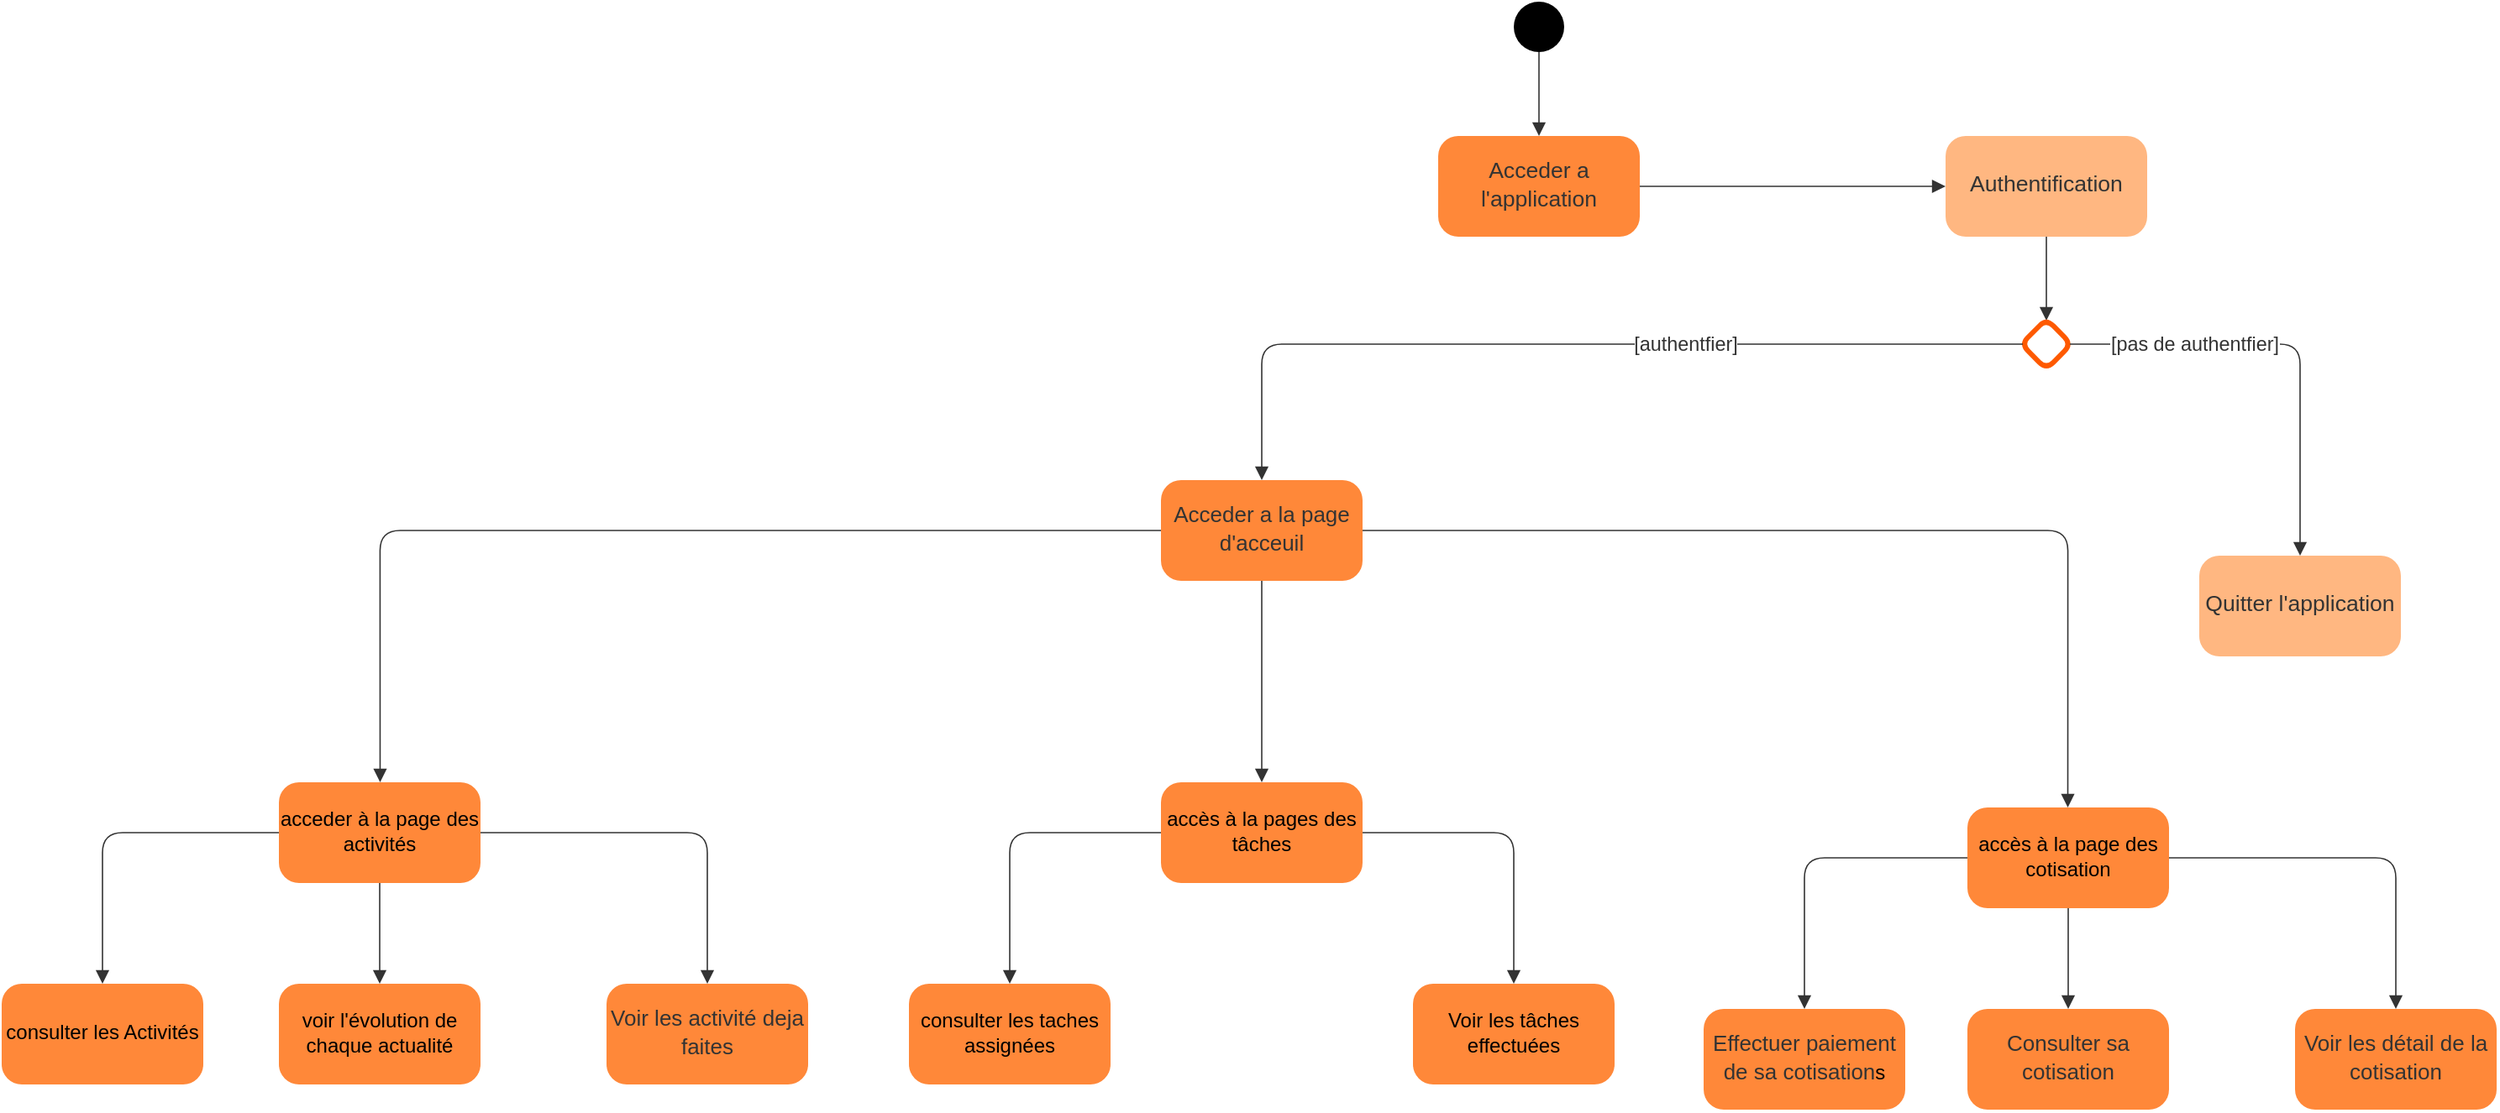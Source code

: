<mxfile version="22.1.11" type="device">
  <diagram name="Page-1" id="SCJt3nr_hNrYXdndDBRF">
    <mxGraphModel dx="1956" dy="964" grid="1" gridSize="10" guides="1" tooltips="1" connect="1" arrows="1" fold="1" page="1" pageScale="1" pageWidth="827" pageHeight="1169" math="0" shadow="0">
      <root>
        <mxCell id="0" />
        <mxCell id="1" parent="0" />
        <mxCell id="NvJXNxdiE3e1W2djJIhd-85" value="" style="html=1;overflow=block;blockSpacing=1;whiteSpace=wrap;ellipse;fillColor=#000000;fontSize=13;spacing=0;strokeOpacity=0;fillOpacity=100;rounded=1;absoluteArcSize=1;arcSize=12;strokeWidth=0.8;lucidId=UdhJT-iROB7Z;" vertex="1" parent="1">
          <mxGeometry x="930" y="90" width="30" height="30" as="geometry" />
        </mxCell>
        <mxCell id="NvJXNxdiE3e1W2djJIhd-86" value="" style="html=1;jettySize=18;whiteSpace=wrap;overflow=block;blockSpacing=1;fontSize=13;strokeColor=#333333;strokeOpacity=100;strokeWidth=0.8;rounded=1;arcSize=24;edgeStyle=orthogonalEdgeStyle;startArrow=none;endArrow=block;endFill=1;exitX=0.5;exitY=1;exitPerimeter=0;entryX=0.5;entryY=0;entryPerimeter=0;lucidId=UdhJqvFDY5rx;" edge="1" parent="1" source="NvJXNxdiE3e1W2djJIhd-85" target="NvJXNxdiE3e1W2djJIhd-87">
          <mxGeometry width="100" height="100" relative="1" as="geometry">
            <Array as="points" />
          </mxGeometry>
        </mxCell>
        <mxCell id="NvJXNxdiE3e1W2djJIhd-87" value="&lt;div style=&quot;display: flex; justify-content: center; text-align: center; align-items: baseline; font-size: 0; line-height: 1.25;margin-top: -2px;&quot;&gt;&lt;span&gt;&lt;span style=&quot;font-size:13.3px;color:#333333;&quot;&gt;Acceder a l&#39;application&lt;/span&gt;&lt;/span&gt;&lt;/div&gt;" style="rounded=1;arcSize=20;whiteSpace=wrap;overflow=block;blockSpacing=1;html=1;fontSize=13;spacing=0;strokeOpacity=0;fillOpacity=100;fillColor=#ff8839;strokeWidth=0.8;" vertex="1" parent="1">
          <mxGeometry x="885" y="170" width="120" height="60" as="geometry" />
        </mxCell>
        <mxCell id="NvJXNxdiE3e1W2djJIhd-88" value="" style="html=1;jettySize=18;whiteSpace=wrap;overflow=block;blockSpacing=1;fontSize=13;strokeColor=#333333;strokeOpacity=100;strokeWidth=0.8;rounded=1;arcSize=24;edgeStyle=orthogonalEdgeStyle;startArrow=none;endArrow=block;endFill=1;exitX=1;exitY=0.5;exitPerimeter=0;entryX=0;entryY=0.5;entryPerimeter=0;lucidId=UdhJdGlUrQk1;" edge="1" parent="1" source="NvJXNxdiE3e1W2djJIhd-87" target="NvJXNxdiE3e1W2djJIhd-89">
          <mxGeometry width="100" height="100" relative="1" as="geometry">
            <Array as="points" />
          </mxGeometry>
        </mxCell>
        <mxCell id="NvJXNxdiE3e1W2djJIhd-89" value="&lt;div style=&quot;display: flex; justify-content: center; text-align: center; align-items: baseline; font-size: 0; line-height: 1.25;margin-top: -2px;&quot;&gt;&lt;span&gt;&lt;span style=&quot;font-size:13.3px;color:#333333;&quot;&gt;Authentification&lt;/span&gt;&lt;/span&gt;&lt;/div&gt;" style="rounded=1;arcSize=20;whiteSpace=wrap;overflow=block;blockSpacing=1;html=1;fontSize=13;spacing=0;strokeOpacity=0;fillOpacity=100;fillColor=#ffb781;strokeWidth=0.8;" vertex="1" parent="1">
          <mxGeometry x="1187" y="170" width="120" height="60" as="geometry" />
        </mxCell>
        <mxCell id="NvJXNxdiE3e1W2djJIhd-90" value="" style="html=1;jettySize=18;whiteSpace=wrap;overflow=block;blockSpacing=1;fontSize=13;strokeColor=#333333;strokeOpacity=100;strokeWidth=0.8;rounded=1;arcSize=24;edgeStyle=orthogonalEdgeStyle;startArrow=none;endArrow=block;endFill=1;exitX=0.5;exitY=1;exitPerimeter=0;entryX=0.5;entryY=0.033;entryPerimeter=0;lucidId=UdhJ3jvthp_a;" edge="1" parent="1" source="NvJXNxdiE3e1W2djJIhd-89" target="NvJXNxdiE3e1W2djJIhd-91">
          <mxGeometry width="100" height="100" relative="1" as="geometry">
            <Array as="points" />
          </mxGeometry>
        </mxCell>
        <mxCell id="NvJXNxdiE3e1W2djJIhd-91" value="" style="html=1;overflow=block;blockSpacing=1;whiteSpace=wrap;shape=rhombus;fontSize=13;spacing=0;strokeColor=#fe5900;strokeOpacity=100;fillOpacity=100;rounded=1;absoluteArcSize=1;arcSize=12;fillColor=#ffffff;strokeWidth=3;lucidId=UdhJjhnG2Bqe;" vertex="1" parent="1">
          <mxGeometry x="1232" y="279" width="30" height="30" as="geometry" />
        </mxCell>
        <mxCell id="NvJXNxdiE3e1W2djJIhd-92" value="" style="html=1;jettySize=18;whiteSpace=wrap;overflow=block;blockSpacing=1;fontSize=13;strokeColor=#333333;strokeOpacity=100;strokeWidth=0.8;rounded=1;arcSize=24;edgeStyle=orthogonalEdgeStyle;startArrow=none;endArrow=block;endFill=1;exitX=0.033;exitY=0.5;exitPerimeter=0;entryX=0.5;entryY=0;entryPerimeter=0;lucidId=UdhJ-f2ERVp.;" edge="1" parent="1" source="NvJXNxdiE3e1W2djJIhd-91" target="NvJXNxdiE3e1W2djJIhd-97">
          <mxGeometry width="100" height="100" relative="1" as="geometry">
            <Array as="points" />
          </mxGeometry>
        </mxCell>
        <mxCell id="NvJXNxdiE3e1W2djJIhd-93" value="[authentfier]" style="text;html=1;resizable=0;labelBackgroundColor=default;align=center;verticalAlign=middle;fontColor=#333333;fontSize=11.7;" vertex="1" parent="NvJXNxdiE3e1W2djJIhd-92">
          <mxGeometry x="-0.246" relative="1" as="geometry" />
        </mxCell>
        <mxCell id="NvJXNxdiE3e1W2djJIhd-94" value="" style="html=1;jettySize=18;whiteSpace=wrap;fontSize=11.7;fontColor=#333333;align=center;strokeColor=#333333;strokeOpacity=100;strokeWidth=0.8;rounded=1;arcSize=24;edgeStyle=orthogonalEdgeStyle;startArrow=none;endArrow=block;endFill=1;exitX=0.967;exitY=0.5;exitPerimeter=0;entryX=0.5;entryY=0;entryPerimeter=0;lucidId=UdhJb_G80pvu;" edge="1" parent="1" source="NvJXNxdiE3e1W2djJIhd-91" target="NvJXNxdiE3e1W2djJIhd-96">
          <mxGeometry width="100" height="100" relative="1" as="geometry">
            <Array as="points" />
          </mxGeometry>
        </mxCell>
        <mxCell id="NvJXNxdiE3e1W2djJIhd-95" value="[pas de authentfier]" style="text;html=1;resizable=0;labelBackgroundColor=default;align=center;verticalAlign=middle;fontColor=#333333;fontSize=11.7;" vertex="1" parent="NvJXNxdiE3e1W2djJIhd-94">
          <mxGeometry x="-0.438" relative="1" as="geometry" />
        </mxCell>
        <mxCell id="NvJXNxdiE3e1W2djJIhd-96" value="&lt;div style=&quot;display: flex; justify-content: center; text-align: center; align-items: baseline; font-size: 0; line-height: 1.25;margin-top: -2px;&quot;&gt;&lt;span&gt;&lt;span style=&quot;font-size:13.3px;color:#333333;&quot;&gt;Quitter l&#39;application&lt;/span&gt;&lt;/span&gt;&lt;/div&gt;" style="rounded=1;arcSize=20;whiteSpace=wrap;overflow=block;blockSpacing=1;html=1;fontSize=13;spacing=0;strokeOpacity=0;fillOpacity=100;fillColor=#ffb781;strokeWidth=0.8;" vertex="1" parent="1">
          <mxGeometry x="1338" y="420" width="120" height="60" as="geometry" />
        </mxCell>
        <mxCell id="NvJXNxdiE3e1W2djJIhd-97" value="&lt;div style=&quot;display: flex; justify-content: center; text-align: center; align-items: baseline; font-size: 0; line-height: 1.25;margin-top: -2px;&quot;&gt;&lt;span&gt;&lt;span style=&quot;font-size:13px;color:#333333;&quot;&gt;Acceder a la page d&#39;acceuil&lt;/span&gt;&lt;/span&gt;&lt;/div&gt;" style="rounded=1;arcSize=20;whiteSpace=wrap;overflow=block;blockSpacing=1;html=1;fontSize=13;spacing=0;strokeOpacity=0;fillOpacity=100;fillColor=#ff8839;strokeWidth=0.8;" vertex="1" parent="1">
          <mxGeometry x="720" y="375" width="120" height="60" as="geometry" />
        </mxCell>
        <mxCell id="NvJXNxdiE3e1W2djJIhd-98" value="" style="html=1;jettySize=18;whiteSpace=wrap;fontSize=13;strokeColor=#333333;strokeOpacity=100;strokeWidth=0.8;rounded=1;arcSize=24;edgeStyle=orthogonalEdgeStyle;startArrow=none;endArrow=block;endFill=1;exitX=0.5;exitY=1;exitPerimeter=0;entryX=0.5;entryY=0;entryPerimeter=0;lucidId=t1DZrDO1bupp;" edge="1" parent="1" source="NvJXNxdiE3e1W2djJIhd-97" target="NvJXNxdiE3e1W2djJIhd-99">
          <mxGeometry width="100" height="100" relative="1" as="geometry">
            <Array as="points" />
          </mxGeometry>
        </mxCell>
        <mxCell id="NvJXNxdiE3e1W2djJIhd-99" value="&lt;div style=&quot;display: flex; justify-content: center; text-align: center; align-items: baseline; font-size: 0; line-height: 1.25;margin-top: -2px;&quot;&gt;&lt;span&gt;&lt;span style=&quot;font-size:12px;&quot;&gt;accès à la pages des tâches&lt;/span&gt;&lt;/span&gt;&lt;/div&gt;" style="rounded=1;arcSize=20;whiteSpace=wrap;overflow=block;blockSpacing=1;html=1;fontSize=13;spacing=0;strokeOpacity=0;fillOpacity=100;fillColor=#ff8839;strokeWidth=0.8;" vertex="1" parent="1">
          <mxGeometry x="720" y="555" width="120" height="60" as="geometry" />
        </mxCell>
        <mxCell id="NvJXNxdiE3e1W2djJIhd-100" value="" style="html=1;jettySize=18;whiteSpace=wrap;fontSize=13;strokeColor=#333333;strokeOpacity=100;strokeWidth=0.8;rounded=1;arcSize=24;edgeStyle=orthogonalEdgeStyle;startArrow=none;endArrow=block;endFill=1;exitX=1;exitY=0.5;exitPerimeter=0;entryX=0.498;entryY=0;entryPerimeter=0;lucidId=w1DZxwkZlNt7;" edge="1" parent="1" source="NvJXNxdiE3e1W2djJIhd-97" target="NvJXNxdiE3e1W2djJIhd-101">
          <mxGeometry width="100" height="100" relative="1" as="geometry">
            <Array as="points" />
          </mxGeometry>
        </mxCell>
        <mxCell id="NvJXNxdiE3e1W2djJIhd-101" value="&lt;div style=&quot;display: flex; justify-content: center; text-align: center; align-items: baseline; font-size: 0; line-height: 1.25;margin-top: -2px;&quot;&gt;&lt;span&gt;&lt;span style=&quot;font-size:12px;&quot;&gt;accès à la page des cotisation&lt;/span&gt;&lt;/span&gt;&lt;/div&gt;" style="rounded=1;arcSize=20;whiteSpace=wrap;overflow=block;blockSpacing=1;html=1;fontSize=13;spacing=0;strokeOpacity=0;fillOpacity=100;fillColor=#ff8839;strokeWidth=0.8;" vertex="1" parent="1">
          <mxGeometry x="1200" y="570" width="120" height="60" as="geometry" />
        </mxCell>
        <mxCell id="NvJXNxdiE3e1W2djJIhd-102" value="" style="html=1;jettySize=18;whiteSpace=wrap;fontSize=13;strokeColor=#333333;strokeOpacity=100;strokeWidth=0.8;rounded=1;arcSize=24;edgeStyle=orthogonalEdgeStyle;startArrow=none;endArrow=block;endFill=1;exitX=0;exitY=0.5;exitPerimeter=0;entryX=0.502;entryY=0;entryPerimeter=0;lucidId=z1DZhMec-EP.;" edge="1" parent="1" source="NvJXNxdiE3e1W2djJIhd-97" target="NvJXNxdiE3e1W2djJIhd-103">
          <mxGeometry width="100" height="100" relative="1" as="geometry">
            <Array as="points" />
          </mxGeometry>
        </mxCell>
        <mxCell id="NvJXNxdiE3e1W2djJIhd-103" value="&lt;div style=&quot;display: flex; justify-content: center; text-align: center; align-items: baseline; font-size: 0; line-height: 1.25;margin-top: -2px;&quot;&gt;&lt;span&gt;&lt;span style=&quot;font-size:12px;&quot;&gt;acceder à la page des activités&lt;/span&gt;&lt;/span&gt;&lt;/div&gt;" style="rounded=1;arcSize=20;whiteSpace=wrap;overflow=block;blockSpacing=1;html=1;fontSize=13;spacing=0;strokeOpacity=0;fillOpacity=100;fillColor=#ff8839;strokeWidth=0.8;" vertex="1" parent="1">
          <mxGeometry x="195" y="555" width="120" height="60" as="geometry" />
        </mxCell>
        <mxCell id="NvJXNxdiE3e1W2djJIhd-104" value="" style="html=1;jettySize=18;whiteSpace=wrap;fontSize=13;strokeColor=#333333;strokeOpacity=100;strokeWidth=0.8;rounded=1;arcSize=24;edgeStyle=orthogonalEdgeStyle;startArrow=none;endArrow=block;endFill=1;exitX=1;exitY=0.5;exitPerimeter=0;entryX=0.5;entryY=0;entryPerimeter=0;lucidId=F3DZwU-Lwob1;" edge="1" parent="1" source="NvJXNxdiE3e1W2djJIhd-99" target="NvJXNxdiE3e1W2djJIhd-105">
          <mxGeometry width="100" height="100" relative="1" as="geometry">
            <Array as="points" />
          </mxGeometry>
        </mxCell>
        <mxCell id="NvJXNxdiE3e1W2djJIhd-105" value="&lt;div style=&quot;display: flex; justify-content: center; text-align: center; align-items: baseline; font-size: 0; line-height: 1.25;margin-top: -2px;&quot;&gt;&lt;span&gt;&lt;span style=&quot;font-size:12px;&quot;&gt;Voir les tâches effectuées&lt;/span&gt;&lt;/span&gt;&lt;/div&gt;" style="rounded=1;arcSize=20;whiteSpace=wrap;overflow=block;blockSpacing=1;html=1;fontSize=13;spacing=0;strokeOpacity=0;fillOpacity=100;fillColor=#ff8839;strokeWidth=0.8;" vertex="1" parent="1">
          <mxGeometry x="870" y="675" width="120" height="60" as="geometry" />
        </mxCell>
        <mxCell id="NvJXNxdiE3e1W2djJIhd-106" value="" style="html=1;jettySize=18;whiteSpace=wrap;fontSize=13;strokeColor=#333333;strokeOpacity=100;strokeWidth=0.8;rounded=1;arcSize=24;edgeStyle=orthogonalEdgeStyle;startArrow=none;endArrow=block;endFill=1;exitX=0;exitY=0.5;exitPerimeter=0;entryX=0.5;entryY=0;entryPerimeter=0;lucidId=I3DZAEfG6irF;" edge="1" parent="1" source="NvJXNxdiE3e1W2djJIhd-99" target="NvJXNxdiE3e1W2djJIhd-107">
          <mxGeometry width="100" height="100" relative="1" as="geometry">
            <Array as="points" />
          </mxGeometry>
        </mxCell>
        <mxCell id="NvJXNxdiE3e1W2djJIhd-107" value="&lt;div style=&quot;display: flex; justify-content: center; text-align: center; align-items: baseline; font-size: 0; line-height: 1.25;margin-top: -2px;&quot;&gt;&lt;span&gt;&lt;span style=&quot;font-size:12px;&quot;&gt;consulter les taches assignées&lt;/span&gt;&lt;/span&gt;&lt;/div&gt;" style="rounded=1;arcSize=20;whiteSpace=wrap;overflow=block;blockSpacing=1;html=1;fontSize=13;spacing=0;strokeOpacity=0;fillOpacity=100;fillColor=#ff8839;strokeWidth=0.8;" vertex="1" parent="1">
          <mxGeometry x="570" y="675" width="120" height="60" as="geometry" />
        </mxCell>
        <mxCell id="NvJXNxdiE3e1W2djJIhd-108" value="" style="html=1;jettySize=18;whiteSpace=wrap;fontSize=13;strokeColor=#333333;strokeOpacity=100;strokeWidth=0.8;rounded=1;arcSize=24;edgeStyle=orthogonalEdgeStyle;startArrow=none;endArrow=block;endFill=1;exitX=1;exitY=0.5;exitPerimeter=0;entryX=0.5;entryY=0;entryPerimeter=0;lucidId=64DZgozYI4i~;" edge="1" parent="1" source="NvJXNxdiE3e1W2djJIhd-103" target="NvJXNxdiE3e1W2djJIhd-109">
          <mxGeometry width="100" height="100" relative="1" as="geometry">
            <Array as="points" />
          </mxGeometry>
        </mxCell>
        <mxCell id="NvJXNxdiE3e1W2djJIhd-109" value="&lt;div style=&quot;display: flex; justify-content: center; text-align: center; align-items: baseline; font-size: 0; line-height: 1.25;margin-top: -2px;&quot;&gt;&lt;span&gt;&lt;span style=&quot;font-size:13px;color:#333333;&quot;&gt;Voir les activité deja faites&lt;/span&gt;&lt;/span&gt;&lt;/div&gt;" style="rounded=1;arcSize=20;whiteSpace=wrap;overflow=block;blockSpacing=1;html=1;fontSize=13;spacing=0;strokeOpacity=0;fillOpacity=100;fillColor=#ff8839;strokeWidth=0.8;" vertex="1" parent="1">
          <mxGeometry x="390" y="675" width="120" height="60" as="geometry" />
        </mxCell>
        <mxCell id="NvJXNxdiE3e1W2djJIhd-110" value="" style="html=1;jettySize=18;whiteSpace=wrap;fontSize=13;strokeColor=#333333;strokeOpacity=100;strokeWidth=0.8;rounded=1;arcSize=24;edgeStyle=orthogonalEdgeStyle;startArrow=none;endArrow=block;endFill=1;exitX=0;exitY=0.5;exitPerimeter=0;entryX=0.5;entryY=0;entryPerimeter=0;lucidId=a5DZetJpYrZa;" edge="1" parent="1" source="NvJXNxdiE3e1W2djJIhd-103" target="NvJXNxdiE3e1W2djJIhd-111">
          <mxGeometry width="100" height="100" relative="1" as="geometry">
            <Array as="points" />
          </mxGeometry>
        </mxCell>
        <mxCell id="NvJXNxdiE3e1W2djJIhd-111" value="&lt;div style=&quot;display: flex; justify-content: center; text-align: center; align-items: baseline; font-size: 0; line-height: 1.25;margin-top: -2px;&quot;&gt;&lt;span&gt;&lt;span style=&quot;font-size:12px;&quot;&gt;consulter les Activités&lt;/span&gt;&lt;/span&gt;&lt;/div&gt;" style="rounded=1;arcSize=20;whiteSpace=wrap;overflow=block;blockSpacing=1;html=1;fontSize=13;spacing=0;strokeOpacity=0;fillOpacity=100;fillColor=#ff8839;strokeWidth=0.8;" vertex="1" parent="1">
          <mxGeometry x="30" y="675" width="120" height="60" as="geometry" />
        </mxCell>
        <mxCell id="NvJXNxdiE3e1W2djJIhd-112" value="" style="html=1;jettySize=18;whiteSpace=wrap;fontSize=13;strokeColor=#333333;strokeOpacity=100;strokeWidth=0.8;rounded=1;arcSize=24;edgeStyle=orthogonalEdgeStyle;startArrow=none;endArrow=block;endFill=1;exitX=0.5;exitY=1;exitPerimeter=0;entryX=0.5;entryY=0;entryPerimeter=0;lucidId=y5DZfqZDqIl_;" edge="1" parent="1" source="NvJXNxdiE3e1W2djJIhd-103" target="NvJXNxdiE3e1W2djJIhd-113">
          <mxGeometry width="100" height="100" relative="1" as="geometry">
            <Array as="points" />
          </mxGeometry>
        </mxCell>
        <mxCell id="NvJXNxdiE3e1W2djJIhd-113" value="&lt;div style=&quot;display: flex; justify-content: center; text-align: center; align-items: baseline; font-size: 0; line-height: 1.25;margin-top: -2px;&quot;&gt;&lt;span&gt;&lt;span style=&quot;font-size:12px;&quot;&gt;voir l&#39;évolution de chaque actualité&lt;/span&gt;&lt;/span&gt;&lt;/div&gt;" style="rounded=1;arcSize=20;whiteSpace=wrap;overflow=block;blockSpacing=1;html=1;fontSize=13;spacing=0;strokeOpacity=0;fillOpacity=100;fillColor=#ff8839;strokeWidth=0.8;" vertex="1" parent="1">
          <mxGeometry x="195" y="675" width="120" height="60" as="geometry" />
        </mxCell>
        <mxCell id="NvJXNxdiE3e1W2djJIhd-114" value="" style="html=1;jettySize=18;whiteSpace=wrap;fontSize=13;strokeColor=#333333;strokeOpacity=100;strokeWidth=0.8;rounded=1;arcSize=24;edgeStyle=orthogonalEdgeStyle;startArrow=none;endArrow=block;endFill=1;exitX=0;exitY=0.5;exitPerimeter=0;entryX=0.5;entryY=0;entryPerimeter=0;lucidId=u6DZbuspUBBO;" edge="1" parent="1" source="NvJXNxdiE3e1W2djJIhd-101" target="NvJXNxdiE3e1W2djJIhd-115">
          <mxGeometry width="100" height="100" relative="1" as="geometry">
            <Array as="points" />
          </mxGeometry>
        </mxCell>
        <mxCell id="NvJXNxdiE3e1W2djJIhd-115" value="&lt;div style=&quot;display: flex; justify-content: center; text-align: center; align-items: baseline; font-size: 0; line-height: 1.25;margin-top: -2px;&quot;&gt;&lt;span&gt;&lt;span style=&quot;font-size:13px;color:#333333;&quot;&gt;Effectuer paiement de sa cotisation&lt;/span&gt;&lt;span style=&quot;font-size:12px;&quot;&gt;s&lt;/span&gt;&lt;/span&gt;&lt;/div&gt;" style="rounded=1;arcSize=20;whiteSpace=wrap;overflow=block;blockSpacing=1;html=1;fontSize=13;spacing=0;strokeOpacity=0;fillOpacity=100;fillColor=#ff8839;strokeWidth=0.8;" vertex="1" parent="1">
          <mxGeometry x="1043" y="690" width="120" height="60" as="geometry" />
        </mxCell>
        <mxCell id="NvJXNxdiE3e1W2djJIhd-116" value="" style="html=1;jettySize=18;whiteSpace=wrap;fontSize=13;strokeColor=#333333;strokeOpacity=100;strokeWidth=0.8;rounded=1;arcSize=24;edgeStyle=orthogonalEdgeStyle;startArrow=none;endArrow=block;endFill=1;exitX=1;exitY=0.5;exitPerimeter=0;entryX=0.5;entryY=0;entryPerimeter=0;lucidId=x6DZ~UZdsGEa;" edge="1" parent="1" source="NvJXNxdiE3e1W2djJIhd-101" target="NvJXNxdiE3e1W2djJIhd-117">
          <mxGeometry width="100" height="100" relative="1" as="geometry">
            <Array as="points" />
          </mxGeometry>
        </mxCell>
        <mxCell id="NvJXNxdiE3e1W2djJIhd-117" value="&lt;div style=&quot;display: flex; justify-content: center; text-align: center; align-items: baseline; font-size: 0; line-height: 1.25;margin-top: -2px;&quot;&gt;&lt;span&gt;&lt;span style=&quot;font-size:13px;color:#333333;&quot;&gt;Voir les détail de la cotisation&lt;/span&gt;&lt;/span&gt;&lt;/div&gt;" style="rounded=1;arcSize=20;whiteSpace=wrap;overflow=block;blockSpacing=1;html=1;fontSize=13;spacing=0;strokeOpacity=0;fillOpacity=100;fillColor=#ff8839;strokeWidth=0.8;" vertex="1" parent="1">
          <mxGeometry x="1395" y="690" width="120" height="60" as="geometry" />
        </mxCell>
        <mxCell id="NvJXNxdiE3e1W2djJIhd-118" value="" style="html=1;jettySize=18;whiteSpace=wrap;fontSize=13;strokeColor=#333333;strokeOpacity=100;strokeWidth=0.8;rounded=1;arcSize=24;edgeStyle=orthogonalEdgeStyle;startArrow=none;endArrow=block;endFill=1;exitX=0.5;exitY=1;exitPerimeter=0;entryX=0.5;entryY=0;entryPerimeter=0;lucidId=D6DZ6fC89sUQ;" edge="1" parent="1" source="NvJXNxdiE3e1W2djJIhd-101" target="NvJXNxdiE3e1W2djJIhd-119">
          <mxGeometry width="100" height="100" relative="1" as="geometry">
            <Array as="points" />
          </mxGeometry>
        </mxCell>
        <mxCell id="NvJXNxdiE3e1W2djJIhd-119" value="&lt;div style=&quot;display: flex; justify-content: center; text-align: center; align-items: baseline; font-size: 0; line-height: 1.25;margin-top: -2px;&quot;&gt;&lt;span&gt;&lt;span style=&quot;font-size:13px;color:#333333;&quot;&gt;Consulter sa cotisation&lt;/span&gt;&lt;/span&gt;&lt;/div&gt;" style="rounded=1;arcSize=20;whiteSpace=wrap;overflow=block;blockSpacing=1;html=1;fontSize=13;spacing=0;strokeOpacity=0;fillOpacity=100;fillColor=#ff8839;strokeWidth=0.8;" vertex="1" parent="1">
          <mxGeometry x="1200" y="690" width="120" height="60" as="geometry" />
        </mxCell>
      </root>
    </mxGraphModel>
  </diagram>
</mxfile>
